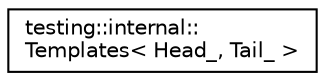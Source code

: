 digraph "Graphical Class Hierarchy"
{
 // INTERACTIVE_SVG=YES
 // LATEX_PDF_SIZE
  edge [fontname="Helvetica",fontsize="10",labelfontname="Helvetica",labelfontsize="10"];
  node [fontname="Helvetica",fontsize="10",shape=record];
  rankdir="LR";
  Node0 [label="testing::internal::\lTemplates\< Head_, Tail_ \>",height=0.2,width=0.4,color="black", fillcolor="white", style="filled",URL="$d2/d2d/structtesting_1_1internal_1_1_templates.html",tooltip=" "];
}
